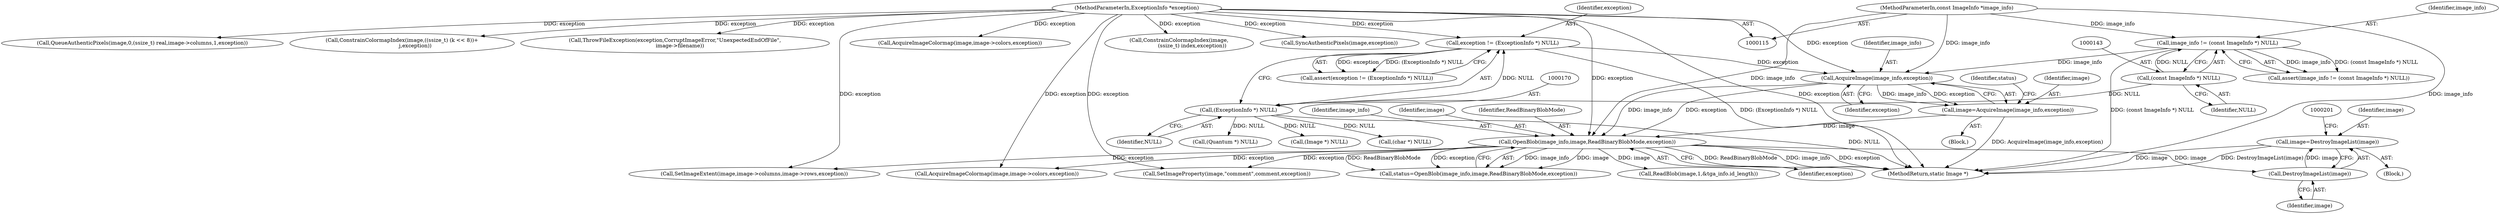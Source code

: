 digraph "0_ImageMagick_4f68e9661518463fca523c9726bb5d940a2aa6d8@pointer" {
"1000195" [label="(Call,image=DestroyImageList(image))"];
"1000197" [label="(Call,DestroyImageList(image))"];
"1000185" [label="(Call,OpenBlob(image_info,image,ReadBinaryBlobMode,exception))"];
"1000180" [label="(Call,AcquireImage(image_info,exception))"];
"1000140" [label="(Call,image_info != (const ImageInfo *) NULL)"];
"1000116" [label="(MethodParameterIn,const ImageInfo *image_info)"];
"1000142" [label="(Call,(const ImageInfo *) NULL)"];
"1000167" [label="(Call,exception != (ExceptionInfo *) NULL)"];
"1000117" [label="(MethodParameterIn,ExceptionInfo *exception)"];
"1000169" [label="(Call,(ExceptionInfo *) NULL)"];
"1000178" [label="(Call,image=AcquireImage(image_info,exception))"];
"1000116" [label="(MethodParameterIn,const ImageInfo *image_info)"];
"1000194" [label="(Block,)"];
"1000168" [label="(Identifier,exception)"];
"1000141" [label="(Identifier,image_info)"];
"1000200" [label="(Call,(Image *) NULL)"];
"1000186" [label="(Identifier,image_info)"];
"1000118" [label="(Block,)"];
"1000184" [label="(Identifier,status)"];
"1000195" [label="(Call,image=DestroyImageList(image))"];
"1000166" [label="(Call,assert(exception != (ExceptionInfo *) NULL))"];
"1001191" [label="(Call,ConstrainColormapIndex(image,\n                (ssize_t) index,exception))"];
"1000712" [label="(Call,SetImageExtent(image,image->columns,image->rows,exception))"];
"1001537" [label="(Call,SyncAuthenticPixels(image,exception))"];
"1000182" [label="(Identifier,exception)"];
"1000640" [label="(Call,(char *) NULL)"];
"1000198" [label="(Identifier,image)"];
"1000140" [label="(Call,image_info != (const ImageInfo *) NULL)"];
"1000142" [label="(Call,(const ImageInfo *) NULL)"];
"1000187" [label="(Identifier,image)"];
"1000171" [label="(Identifier,NULL)"];
"1001586" [label="(MethodReturn,static Image *)"];
"1000183" [label="(Call,status=OpenBlob(image_info,image,ReadBinaryBlobMode,exception))"];
"1000197" [label="(Call,DestroyImageList(image))"];
"1000178" [label="(Call,image=AcquireImage(image_info,exception))"];
"1000144" [label="(Identifier,NULL)"];
"1001065" [label="(Call,QueueAuthenticPixels(image,0,(ssize_t) real,image->columns,1,exception))"];
"1000205" [label="(Call,ReadBlob(image,1,&tga_info.id_length))"];
"1001343" [label="(Call,ConstrainColormapIndex(image,((ssize_t) (k << 8))+\n                j,exception))"];
"1001572" [label="(Call,ThrowFileException(exception,CorruptImageError,\"UnexpectedEndOfFile\",\n      image->filename))"];
"1001079" [label="(Call,(Quantum *) NULL)"];
"1000117" [label="(MethodParameterIn,ExceptionInfo *exception)"];
"1000189" [label="(Identifier,exception)"];
"1000139" [label="(Call,assert(image_info != (const ImageInfo *) NULL))"];
"1000196" [label="(Identifier,image)"];
"1000180" [label="(Call,AcquireImage(image_info,exception))"];
"1000612" [label="(Call,AcquireImageColormap(image,image->colors,exception))"];
"1000767" [label="(Call,AcquireImageColormap(image,image->colors,exception))"];
"1000188" [label="(Identifier,ReadBinaryBlobMode)"];
"1000179" [label="(Identifier,image)"];
"1000688" [label="(Call,SetImageProperty(image,\"comment\",comment,exception))"];
"1000181" [label="(Identifier,image_info)"];
"1000167" [label="(Call,exception != (ExceptionInfo *) NULL)"];
"1000185" [label="(Call,OpenBlob(image_info,image,ReadBinaryBlobMode,exception))"];
"1000169" [label="(Call,(ExceptionInfo *) NULL)"];
"1000195" -> "1000194"  [label="AST: "];
"1000195" -> "1000197"  [label="CFG: "];
"1000196" -> "1000195"  [label="AST: "];
"1000197" -> "1000195"  [label="AST: "];
"1000201" -> "1000195"  [label="CFG: "];
"1000195" -> "1001586"  [label="DDG: DestroyImageList(image)"];
"1000195" -> "1001586"  [label="DDG: image"];
"1000197" -> "1000195"  [label="DDG: image"];
"1000197" -> "1000198"  [label="CFG: "];
"1000198" -> "1000197"  [label="AST: "];
"1000185" -> "1000197"  [label="DDG: image"];
"1000185" -> "1000183"  [label="AST: "];
"1000185" -> "1000189"  [label="CFG: "];
"1000186" -> "1000185"  [label="AST: "];
"1000187" -> "1000185"  [label="AST: "];
"1000188" -> "1000185"  [label="AST: "];
"1000189" -> "1000185"  [label="AST: "];
"1000183" -> "1000185"  [label="CFG: "];
"1000185" -> "1001586"  [label="DDG: ReadBinaryBlobMode"];
"1000185" -> "1001586"  [label="DDG: image_info"];
"1000185" -> "1001586"  [label="DDG: exception"];
"1000185" -> "1000183"  [label="DDG: image_info"];
"1000185" -> "1000183"  [label="DDG: image"];
"1000185" -> "1000183"  [label="DDG: ReadBinaryBlobMode"];
"1000185" -> "1000183"  [label="DDG: exception"];
"1000180" -> "1000185"  [label="DDG: image_info"];
"1000180" -> "1000185"  [label="DDG: exception"];
"1000116" -> "1000185"  [label="DDG: image_info"];
"1000178" -> "1000185"  [label="DDG: image"];
"1000117" -> "1000185"  [label="DDG: exception"];
"1000185" -> "1000205"  [label="DDG: image"];
"1000185" -> "1000612"  [label="DDG: exception"];
"1000185" -> "1000688"  [label="DDG: exception"];
"1000185" -> "1000712"  [label="DDG: exception"];
"1000180" -> "1000178"  [label="AST: "];
"1000180" -> "1000182"  [label="CFG: "];
"1000181" -> "1000180"  [label="AST: "];
"1000182" -> "1000180"  [label="AST: "];
"1000178" -> "1000180"  [label="CFG: "];
"1000180" -> "1000178"  [label="DDG: image_info"];
"1000180" -> "1000178"  [label="DDG: exception"];
"1000140" -> "1000180"  [label="DDG: image_info"];
"1000116" -> "1000180"  [label="DDG: image_info"];
"1000167" -> "1000180"  [label="DDG: exception"];
"1000117" -> "1000180"  [label="DDG: exception"];
"1000140" -> "1000139"  [label="AST: "];
"1000140" -> "1000142"  [label="CFG: "];
"1000141" -> "1000140"  [label="AST: "];
"1000142" -> "1000140"  [label="AST: "];
"1000139" -> "1000140"  [label="CFG: "];
"1000140" -> "1001586"  [label="DDG: (const ImageInfo *) NULL"];
"1000140" -> "1000139"  [label="DDG: image_info"];
"1000140" -> "1000139"  [label="DDG: (const ImageInfo *) NULL"];
"1000116" -> "1000140"  [label="DDG: image_info"];
"1000142" -> "1000140"  [label="DDG: NULL"];
"1000116" -> "1000115"  [label="AST: "];
"1000116" -> "1001586"  [label="DDG: image_info"];
"1000142" -> "1000144"  [label="CFG: "];
"1000143" -> "1000142"  [label="AST: "];
"1000144" -> "1000142"  [label="AST: "];
"1000142" -> "1000169"  [label="DDG: NULL"];
"1000167" -> "1000166"  [label="AST: "];
"1000167" -> "1000169"  [label="CFG: "];
"1000168" -> "1000167"  [label="AST: "];
"1000169" -> "1000167"  [label="AST: "];
"1000166" -> "1000167"  [label="CFG: "];
"1000167" -> "1001586"  [label="DDG: (ExceptionInfo *) NULL"];
"1000167" -> "1000166"  [label="DDG: exception"];
"1000167" -> "1000166"  [label="DDG: (ExceptionInfo *) NULL"];
"1000117" -> "1000167"  [label="DDG: exception"];
"1000169" -> "1000167"  [label="DDG: NULL"];
"1000117" -> "1000115"  [label="AST: "];
"1000117" -> "1001586"  [label="DDG: exception"];
"1000117" -> "1000612"  [label="DDG: exception"];
"1000117" -> "1000688"  [label="DDG: exception"];
"1000117" -> "1000712"  [label="DDG: exception"];
"1000117" -> "1000767"  [label="DDG: exception"];
"1000117" -> "1001065"  [label="DDG: exception"];
"1000117" -> "1001191"  [label="DDG: exception"];
"1000117" -> "1001343"  [label="DDG: exception"];
"1000117" -> "1001537"  [label="DDG: exception"];
"1000117" -> "1001572"  [label="DDG: exception"];
"1000169" -> "1000171"  [label="CFG: "];
"1000170" -> "1000169"  [label="AST: "];
"1000171" -> "1000169"  [label="AST: "];
"1000169" -> "1001586"  [label="DDG: NULL"];
"1000169" -> "1000200"  [label="DDG: NULL"];
"1000169" -> "1000640"  [label="DDG: NULL"];
"1000169" -> "1001079"  [label="DDG: NULL"];
"1000178" -> "1000118"  [label="AST: "];
"1000179" -> "1000178"  [label="AST: "];
"1000184" -> "1000178"  [label="CFG: "];
"1000178" -> "1001586"  [label="DDG: AcquireImage(image_info,exception)"];
}
